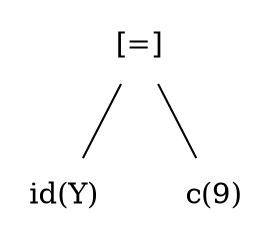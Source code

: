 graph g {
 	node [shape=plaintext];

n0 [label="[=]"];

n1 [label="id(Y)"];
	n0 -- n1;

n2 [label="c(9)"];
	n0 -- n2;
}